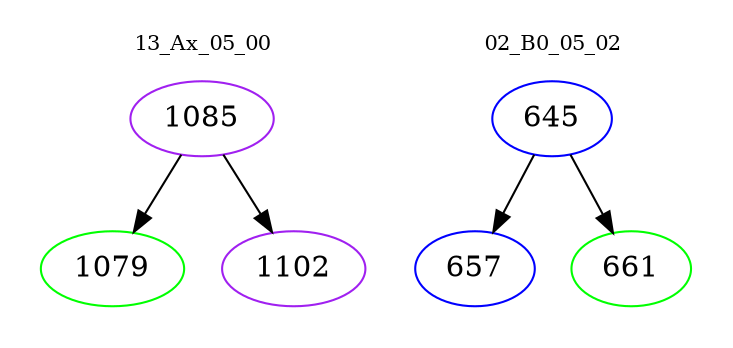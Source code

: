 digraph{
subgraph cluster_0 {
color = white
label = "13_Ax_05_00";
fontsize=10;
T0_1085 [label="1085", color="purple"]
T0_1085 -> T0_1079 [color="black"]
T0_1079 [label="1079", color="green"]
T0_1085 -> T0_1102 [color="black"]
T0_1102 [label="1102", color="purple"]
}
subgraph cluster_1 {
color = white
label = "02_B0_05_02";
fontsize=10;
T1_645 [label="645", color="blue"]
T1_645 -> T1_657 [color="black"]
T1_657 [label="657", color="blue"]
T1_645 -> T1_661 [color="black"]
T1_661 [label="661", color="green"]
}
}
